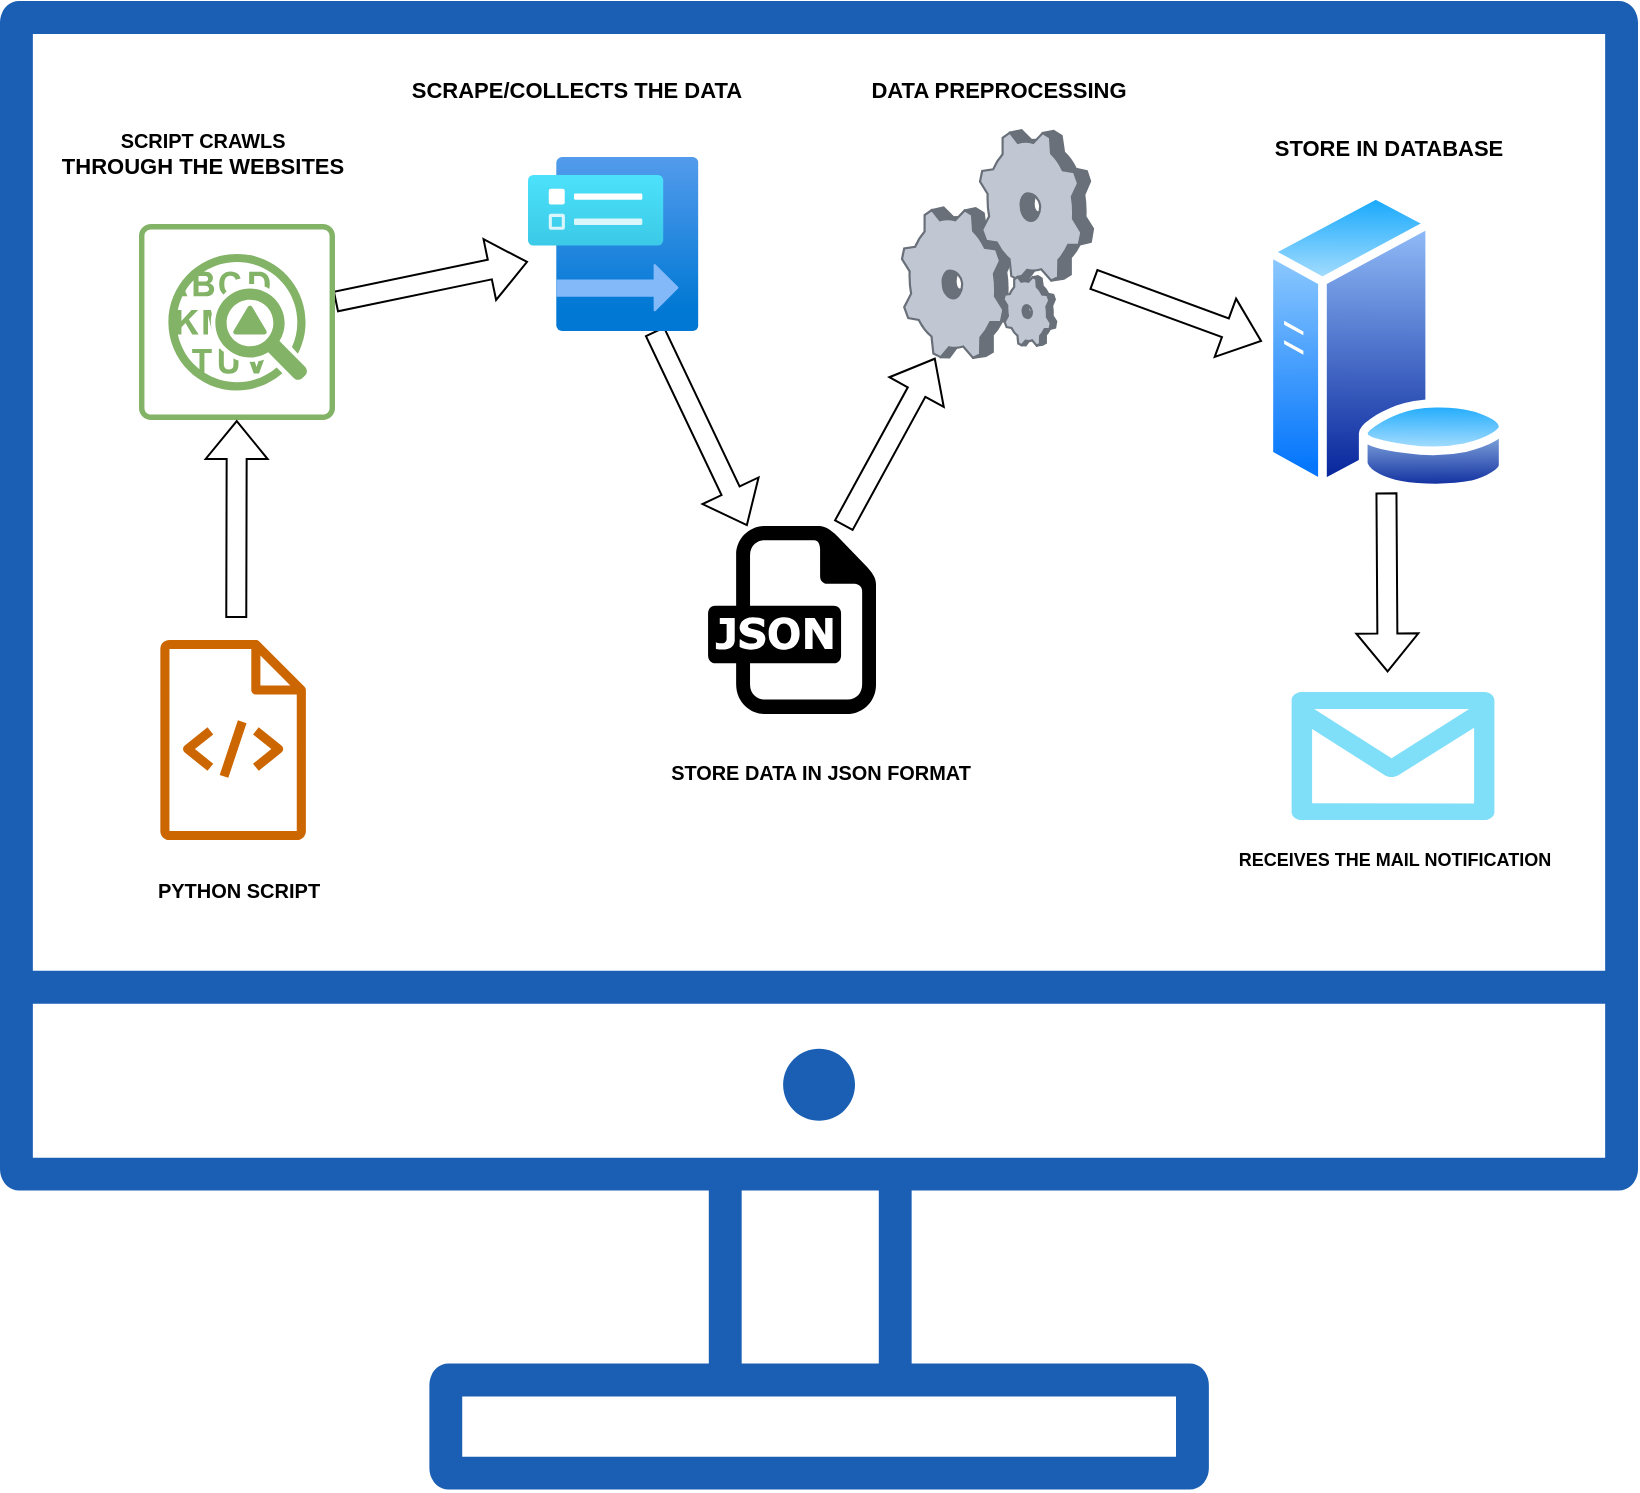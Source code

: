 <mxfile version="24.7.15">
  <diagram name="Page-1" id="wV4IU_wK07Ir7xMAx_W2">
    <mxGraphModel dx="1674" dy="789" grid="1" gridSize="10" guides="1" tooltips="1" connect="1" arrows="1" fold="1" page="1" pageScale="1" pageWidth="850" pageHeight="1100" math="0" shadow="0">
      <root>
        <mxCell id="0" />
        <mxCell id="1" parent="0" />
        <mxCell id="DwL9asgr4rcvif4lkKyX-1" value="" style="sketch=0;outlineConnect=0;gradientColor=none;fontColor=#545B64;strokeColor=none;fillColor=#1A5FB4;dashed=0;verticalLabelPosition=bottom;verticalAlign=top;align=center;html=1;fontSize=12;fontStyle=0;aspect=fixed;shape=mxgraph.aws4.illustration_desktop;pointerEvents=1" parent="1" vertex="1">
          <mxGeometry x="16" y="190" width="819" height="745.29" as="geometry" />
        </mxCell>
        <mxCell id="DwL9asgr4rcvif4lkKyX-2" value="" style="rounded=0;orthogonalLoop=1;jettySize=auto;html=1;shape=flexArrow;" parent="1" source="DwL9asgr4rcvif4lkKyX-3" target="DwL9asgr4rcvif4lkKyX-5" edge="1">
          <mxGeometry relative="1" as="geometry" />
        </mxCell>
        <mxCell id="DwL9asgr4rcvif4lkKyX-3" value="" style="sketch=0;points=[[0.015,0.015,0],[0.985,0.015,0],[0.985,0.985,0],[0.015,0.985,0],[0.25,0,0],[0.5,0,0],[0.75,0,0],[1,0.25,0],[1,0.5,0],[1,0.75,0],[0.75,1,0],[0.5,1,0],[0.25,1,0],[0,0.75,0],[0,0.5,0],[0,0.25,0]];verticalLabelPosition=bottom;html=1;verticalAlign=top;aspect=fixed;align=center;pointerEvents=1;shape=mxgraph.cisco19.rect;prIcon=anomaly_detection;fillColor=none;strokeColor=#82b366;" parent="1" vertex="1">
          <mxGeometry x="85.5" y="302" width="98" height="98" as="geometry" />
        </mxCell>
        <mxCell id="DwL9asgr4rcvif4lkKyX-4" value="" style="rounded=0;orthogonalLoop=1;jettySize=auto;html=1;shape=flexArrow;" parent="1" source="DwL9asgr4rcvif4lkKyX-5" target="DwL9asgr4rcvif4lkKyX-7" edge="1">
          <mxGeometry relative="1" as="geometry">
            <mxPoint x="326.605" y="451" as="targetPoint" />
          </mxGeometry>
        </mxCell>
        <mxCell id="DwL9asgr4rcvif4lkKyX-5" value="" style="image;aspect=fixed;html=1;points=[];align=center;fontSize=12;image=img/lib/azure2/other/Data_Collection_Rules.svg;" parent="1" vertex="1">
          <mxGeometry x="280" y="268.5" width="85.21" height="87" as="geometry" />
        </mxCell>
        <mxCell id="DwL9asgr4rcvif4lkKyX-6" style="rounded=0;orthogonalLoop=1;jettySize=auto;html=1;shape=flexArrow;" parent="1" source="DwL9asgr4rcvif4lkKyX-7" target="DwL9asgr4rcvif4lkKyX-9" edge="1">
          <mxGeometry relative="1" as="geometry" />
        </mxCell>
        <mxCell id="DwL9asgr4rcvif4lkKyX-7" value="" style="dashed=0;outlineConnect=0;html=1;align=center;labelPosition=center;verticalLabelPosition=bottom;verticalAlign=top;shape=mxgraph.weblogos.json;fillColor=#666666;" parent="1" vertex="1">
          <mxGeometry x="370" y="453" width="84" height="94" as="geometry" />
        </mxCell>
        <mxCell id="DwL9asgr4rcvif4lkKyX-8" style="rounded=0;orthogonalLoop=1;jettySize=auto;html=1;entryX=0;entryY=0.5;entryDx=0;entryDy=0;shape=flexArrow;" parent="1" source="DwL9asgr4rcvif4lkKyX-9" target="DwL9asgr4rcvif4lkKyX-11" edge="1">
          <mxGeometry relative="1" as="geometry" />
        </mxCell>
        <mxCell id="DwL9asgr4rcvif4lkKyX-9" value="" style="verticalLabelPosition=bottom;sketch=0;aspect=fixed;html=1;verticalAlign=top;strokeColor=none;align=center;outlineConnect=0;shape=mxgraph.citrix.process;" parent="1" vertex="1">
          <mxGeometry x="467" y="255.07" width="95.5" height="113.86" as="geometry" />
        </mxCell>
        <mxCell id="DwL9asgr4rcvif4lkKyX-10" value="" style="rounded=0;orthogonalLoop=1;jettySize=auto;html=1;shape=flexArrow;" parent="1" source="DwL9asgr4rcvif4lkKyX-11" edge="1">
          <mxGeometry relative="1" as="geometry">
            <mxPoint x="709.806" y="526.23" as="targetPoint" />
          </mxGeometry>
        </mxCell>
        <mxCell id="DwL9asgr4rcvif4lkKyX-11" value="" style="image;aspect=fixed;perimeter=ellipsePerimeter;html=1;align=center;shadow=0;dashed=0;spacingTop=3;image=img/lib/active_directory/database_server.svg;fillColor=#00FFFF;" parent="1" vertex="1">
          <mxGeometry x="647" y="285" width="124" height="151.21" as="geometry" />
        </mxCell>
        <mxCell id="DwL9asgr4rcvif4lkKyX-13" value="" style="rounded=0;orthogonalLoop=1;jettySize=auto;html=1;fontColor=#FFFFFF;shape=flexArrow;fillColor=default;" parent="1" target="DwL9asgr4rcvif4lkKyX-3" edge="1">
          <mxGeometry relative="1" as="geometry">
            <mxPoint x="134.133" y="499" as="sourcePoint" />
          </mxGeometry>
        </mxCell>
        <mxCell id="DwL9asgr4rcvif4lkKyX-15" value="&lt;b&gt;&lt;font style=&quot;font-size: 10px;&quot;&gt;PYTHON SCRIPT&lt;/font&gt;&lt;/b&gt;" style="text;html=1;align=center;verticalAlign=middle;resizable=0;points=[];autosize=1;strokeColor=none;fillColor=none;" parent="1" vertex="1">
          <mxGeometry x="84.5" y="620" width="100" height="30" as="geometry" />
        </mxCell>
        <mxCell id="DwL9asgr4rcvif4lkKyX-16" value="&lt;h5 align=&quot;center&quot;&gt;&lt;font face=&quot;Helvetica&quot;&gt;SCRIPT CRAWLS &lt;br&gt;&lt;/font&gt;&lt;/h5&gt;" style="text;html=1;align=center;verticalAlign=middle;resizable=0;points=[];autosize=1;strokeColor=none;fillColor=none;" parent="1" vertex="1">
          <mxGeometry x="62" y="230" width="110" height="60" as="geometry" />
        </mxCell>
        <mxCell id="DwL9asgr4rcvif4lkKyX-17" value="&lt;h5&gt;&lt;font style=&quot;font-size: 11px;&quot;&gt;SCRAPE/COLLECTS THE DATA&lt;/font&gt;&lt;/h5&gt;" style="text;html=1;align=center;verticalAlign=middle;resizable=0;points=[];autosize=1;strokeColor=none;fillColor=none;" parent="1" vertex="1">
          <mxGeometry x="211" y="206" width="185" height="58" as="geometry" />
        </mxCell>
        <mxCell id="DwL9asgr4rcvif4lkKyX-18" value="&lt;h5&gt;STORE DATA IN JSON FORMAT&lt;/h5&gt;" style="text;html=1;align=center;verticalAlign=middle;resizable=0;points=[];autosize=1;strokeColor=none;fillColor=none;" parent="1" vertex="1">
          <mxGeometry x="340" y="547" width="171" height="57" as="geometry" />
        </mxCell>
        <mxCell id="DwL9asgr4rcvif4lkKyX-19" value="&lt;h5&gt;&lt;font style=&quot;font-size: 11px;&quot;&gt;DATA PREPROCESSING&lt;/font&gt;&lt;/h5&gt;" style="text;html=1;align=center;verticalAlign=middle;resizable=0;points=[];autosize=1;strokeColor=none;fillColor=none;" parent="1" vertex="1">
          <mxGeometry x="441.25" y="206" width="148" height="58" as="geometry" />
        </mxCell>
        <mxCell id="DwL9asgr4rcvif4lkKyX-20" value="&lt;h5&gt;&lt;font style=&quot;font-size: 11px;&quot;&gt;STORE IN DATABASE&lt;/font&gt;&lt;/h5&gt;" style="text;html=1;align=center;verticalAlign=middle;resizable=0;points=[];autosize=1;strokeColor=none;fillColor=none;" parent="1" vertex="1">
          <mxGeometry x="643" y="235" width="134" height="58" as="geometry" />
        </mxCell>
        <mxCell id="DwL9asgr4rcvif4lkKyX-21" value="&lt;font style=&quot;font-size: 9px;&quot;&gt;&lt;b&gt;RECEIVES THE MAIL NOTIFICATION&lt;/b&gt;&lt;font&gt;&lt;br&gt;&lt;/font&gt;&lt;/font&gt;" style="text;html=1;align=center;verticalAlign=middle;resizable=0;points=[];autosize=1;strokeColor=none;fillColor=none;" parent="1" vertex="1">
          <mxGeometry x="622.5" y="604" width="180" height="30" as="geometry" />
        </mxCell>
        <mxCell id="DwL9asgr4rcvif4lkKyX-22" value="&lt;h5 align=&quot;center&quot;&gt;&lt;font style=&quot;font-size: 11px;&quot; face=&quot;Helvetica&quot;&gt;THROUGH THE WEBSITES&lt;/font&gt;&lt;/h5&gt;" style="text;html=1;align=center;verticalAlign=middle;resizable=0;points=[];autosize=1;strokeColor=none;fillColor=none;" parent="1" vertex="1">
          <mxGeometry x="37.5" y="244" width="159" height="58" as="geometry" />
        </mxCell>
        <mxCell id="DwL9asgr4rcvif4lkKyX-24" value="" style="sketch=0;outlineConnect=0;fontColor=#232F3E;gradientColor=none;fillColor=#CC6600;strokeColor=none;dashed=0;verticalLabelPosition=bottom;verticalAlign=top;align=center;html=1;fontSize=12;fontStyle=0;aspect=fixed;pointerEvents=1;shape=mxgraph.aws4.source_code;" parent="1" vertex="1">
          <mxGeometry x="96" y="509.96" width="73.11" height="100.04" as="geometry" />
        </mxCell>
        <mxCell id="2JWNX9J5RsdZf1HPKDxb-1" value="" style="verticalLabelPosition=bottom;html=1;verticalAlign=top;align=center;strokeColor=none;fillColor=#00BEF2;shape=mxgraph.azure.message;pointerEvents=1;" vertex="1" parent="1">
          <mxGeometry x="661.5" y="536" width="102" height="64" as="geometry" />
        </mxCell>
      </root>
    </mxGraphModel>
  </diagram>
</mxfile>
